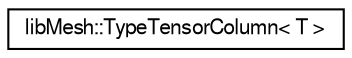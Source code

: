 digraph "Graphical Class Hierarchy"
{
  edge [fontname="FreeSans",fontsize="10",labelfontname="FreeSans",labelfontsize="10"];
  node [fontname="FreeSans",fontsize="10",shape=record];
  rankdir="LR";
  Node1 [label="libMesh::TypeTensorColumn\< T \>",height=0.2,width=0.4,color="black", fillcolor="white", style="filled",URL="$classlibMesh_1_1TypeTensorColumn.html"];
}
